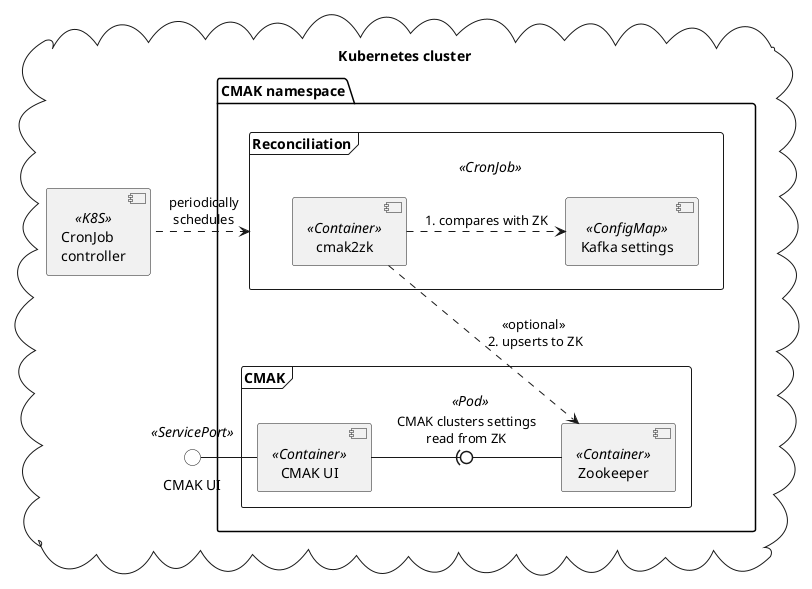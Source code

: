 @startuml
skinparam componentStyle uml2

cloud "Kubernetes cluster" {
  component "CronJob\ncontroller" as cron <<K8S>>
  () "CMAK UI" as ui <<ServicePort>> #White
  package "CMAK namespace" as ns {
    frame "CMAK" as pod <<Pod>> {
      component "CMAK UI" as cmak <<Container>>
      component "Zookeeper" as zk <<Container>>
      cmak -r(0- zk : CMAK clusters settings\nread from ZK
    }
    frame "Reconciliation" as cronPod <<CronJob>> {
      component cmak2zk <<Container>>
      component "Kafka settings" as cm <<ConfigMap>>
      cmak2zk .r.> cm : 1. compares with ZK
    }
  }

  cron .l.> cronPod : periodically\nschedules
  cmak2zk .d.> zk : <<optional>>\n 2. upserts to ZK

  ui -r- cmak
}

@enduml
